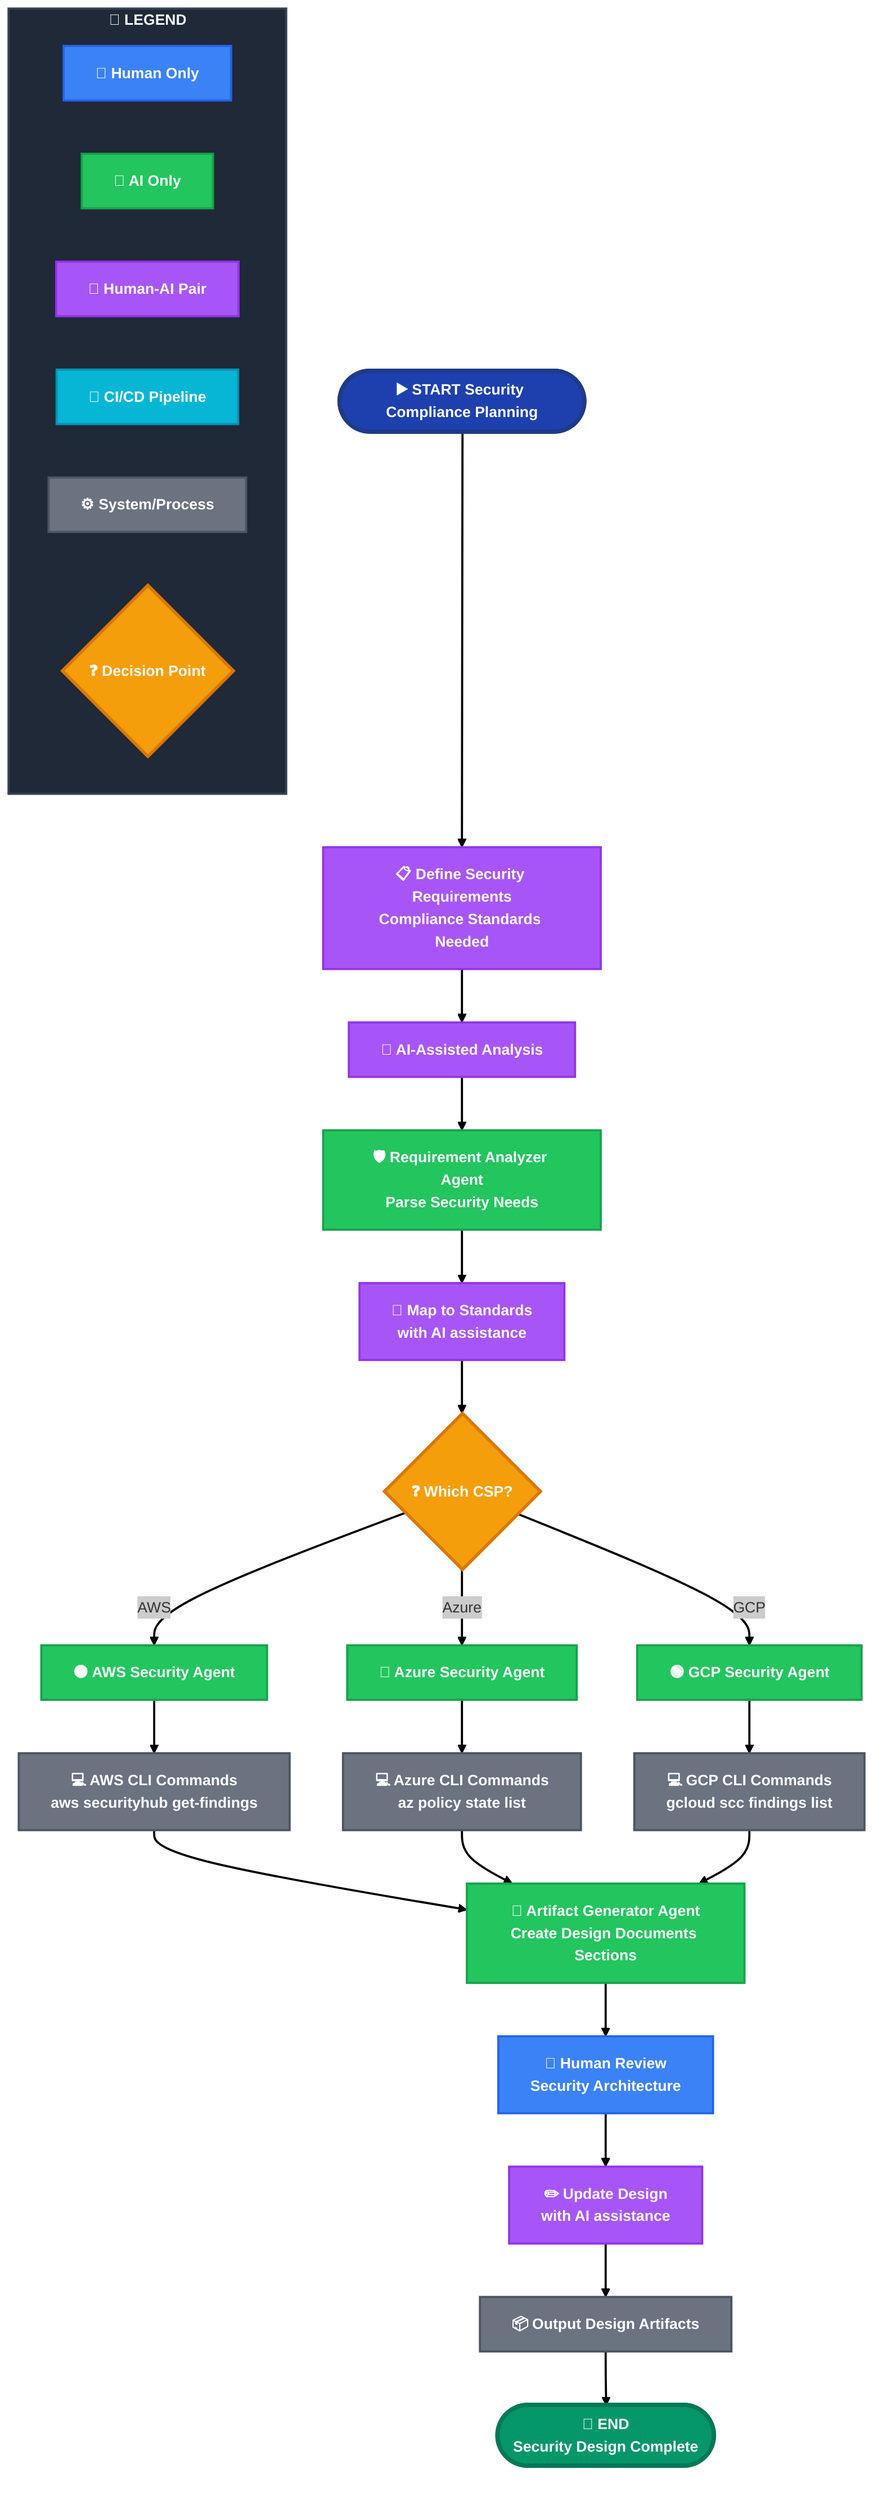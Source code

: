 ---
config:
  theme: neo
  flowchart:
    curve: basis
  layout: fixed
---
flowchart TB
 subgraph LEGEND["🔑 LEGEND"]
    direction LR
        L1["👤 Human Only"]
        L2["🤖 AI Only"]
        L3["👥 Human-AI Pair"]
        L4["🔄 CI/CD Pipeline"]
        L5["⚙️ System/Process"]
        L6{"❓ Decision Point"}
  end
    START(["▶️ START Security Compliance Planning"]) --> A["📋 Define Security Requirements<br>Compliance Standards Needed"]
    A --> B["🧠 AI-Assisted Analysis"]
    B --> B1["🛡️ Requirement Analyzer Agent<br>Parse Security Needs"]
    B1 --> C["📐 Map to Standards<br>with AI assistance"]
    C --> C1{"❓ Which CSP?"}
    C1 -- AWS --> AWS["🟠 AWS Security Agent"]
    C1 -- Azure --> AZ["🔵 Azure Security Agent"]
    C1 -- GCP --> GCP["🟢 GCP Security Agent"]
    AWS_CLI["💻 AWS CLI Commands<br>aws securityhub get-findings"] --> L["📄 Artifact Generator Agent<br>Create Design Documents Sections"]
    AZ_CLI["💻 Azure CLI Commands<br>az policy state list"] --> L
    GCP_CLI["💻 GCP CLI Commands<br>gcloud scc findings list"] --> L
    L --> M["👤 Human Review<br>Security Architecture"]
    M --> O["✏️ Update Design<br>with AI assistance"]
    O --> P["📦 Output Design Artifacts"]
    P --> END1(["🎯 END<br>Security Design Complete"])
    AWS --> AWS_CLI
    AZ --> AZ_CLI
    GCP --> GCP_CLI
     L1:::human
     L2:::ai
     L3:::pair
     L4:::cicd
     L5:::system
     L6:::decision
     START:::start
     A:::pair
     B:::pair
     B1:::ai
     C:::pair
     C1:::decision
     AWS:::ai
     AZ:::ai
     GCP:::ai
     AWS_CLI:::system
     L:::ai
     AZ_CLI:::system
     GCP_CLI:::system
     M:::human
     O:::pair
     P:::system
     END1:::endsuccess
    classDef start fill:#1e40af,stroke:#1e3a8a,color:#fff,stroke-width:4px,font-weight:bold
    classDef endsuccess fill:#059669,stroke:#047857,color:#fff,stroke-width:4px,font-weight:bold
    classDef endwarn fill:#f59e0b,stroke:#d97706,color:#fff,stroke-width:3px,font-weight:bold
    classDef human fill:#3b82f6,stroke:#2563eb,color:#fff,stroke-width:2px,font-weight:bold
    classDef ai fill:#22c55e,stroke:#16a34a,color:#fff,stroke-width:2px,font-weight:bold
    classDef cicd fill:#06b6d4,stroke:#0891b2,color:#fff,stroke-width:2px,font-weight:bold
    classDef pair fill:#a855f7,stroke:#9333ea,color:#fff,stroke-width:2px,font-weight:bold
    classDef system fill:#6b7280,stroke:#4b5563,color:#fff,stroke-width:2px,font-weight:bold
    classDef decision fill:#f59e0b,stroke:#d97706,color:#fff,stroke-width:3px,font-weight:bold
    style LEGEND fill:#1f2937,stroke:#374151,stroke-width:2px,color:#f9fafb,font-weight:bold